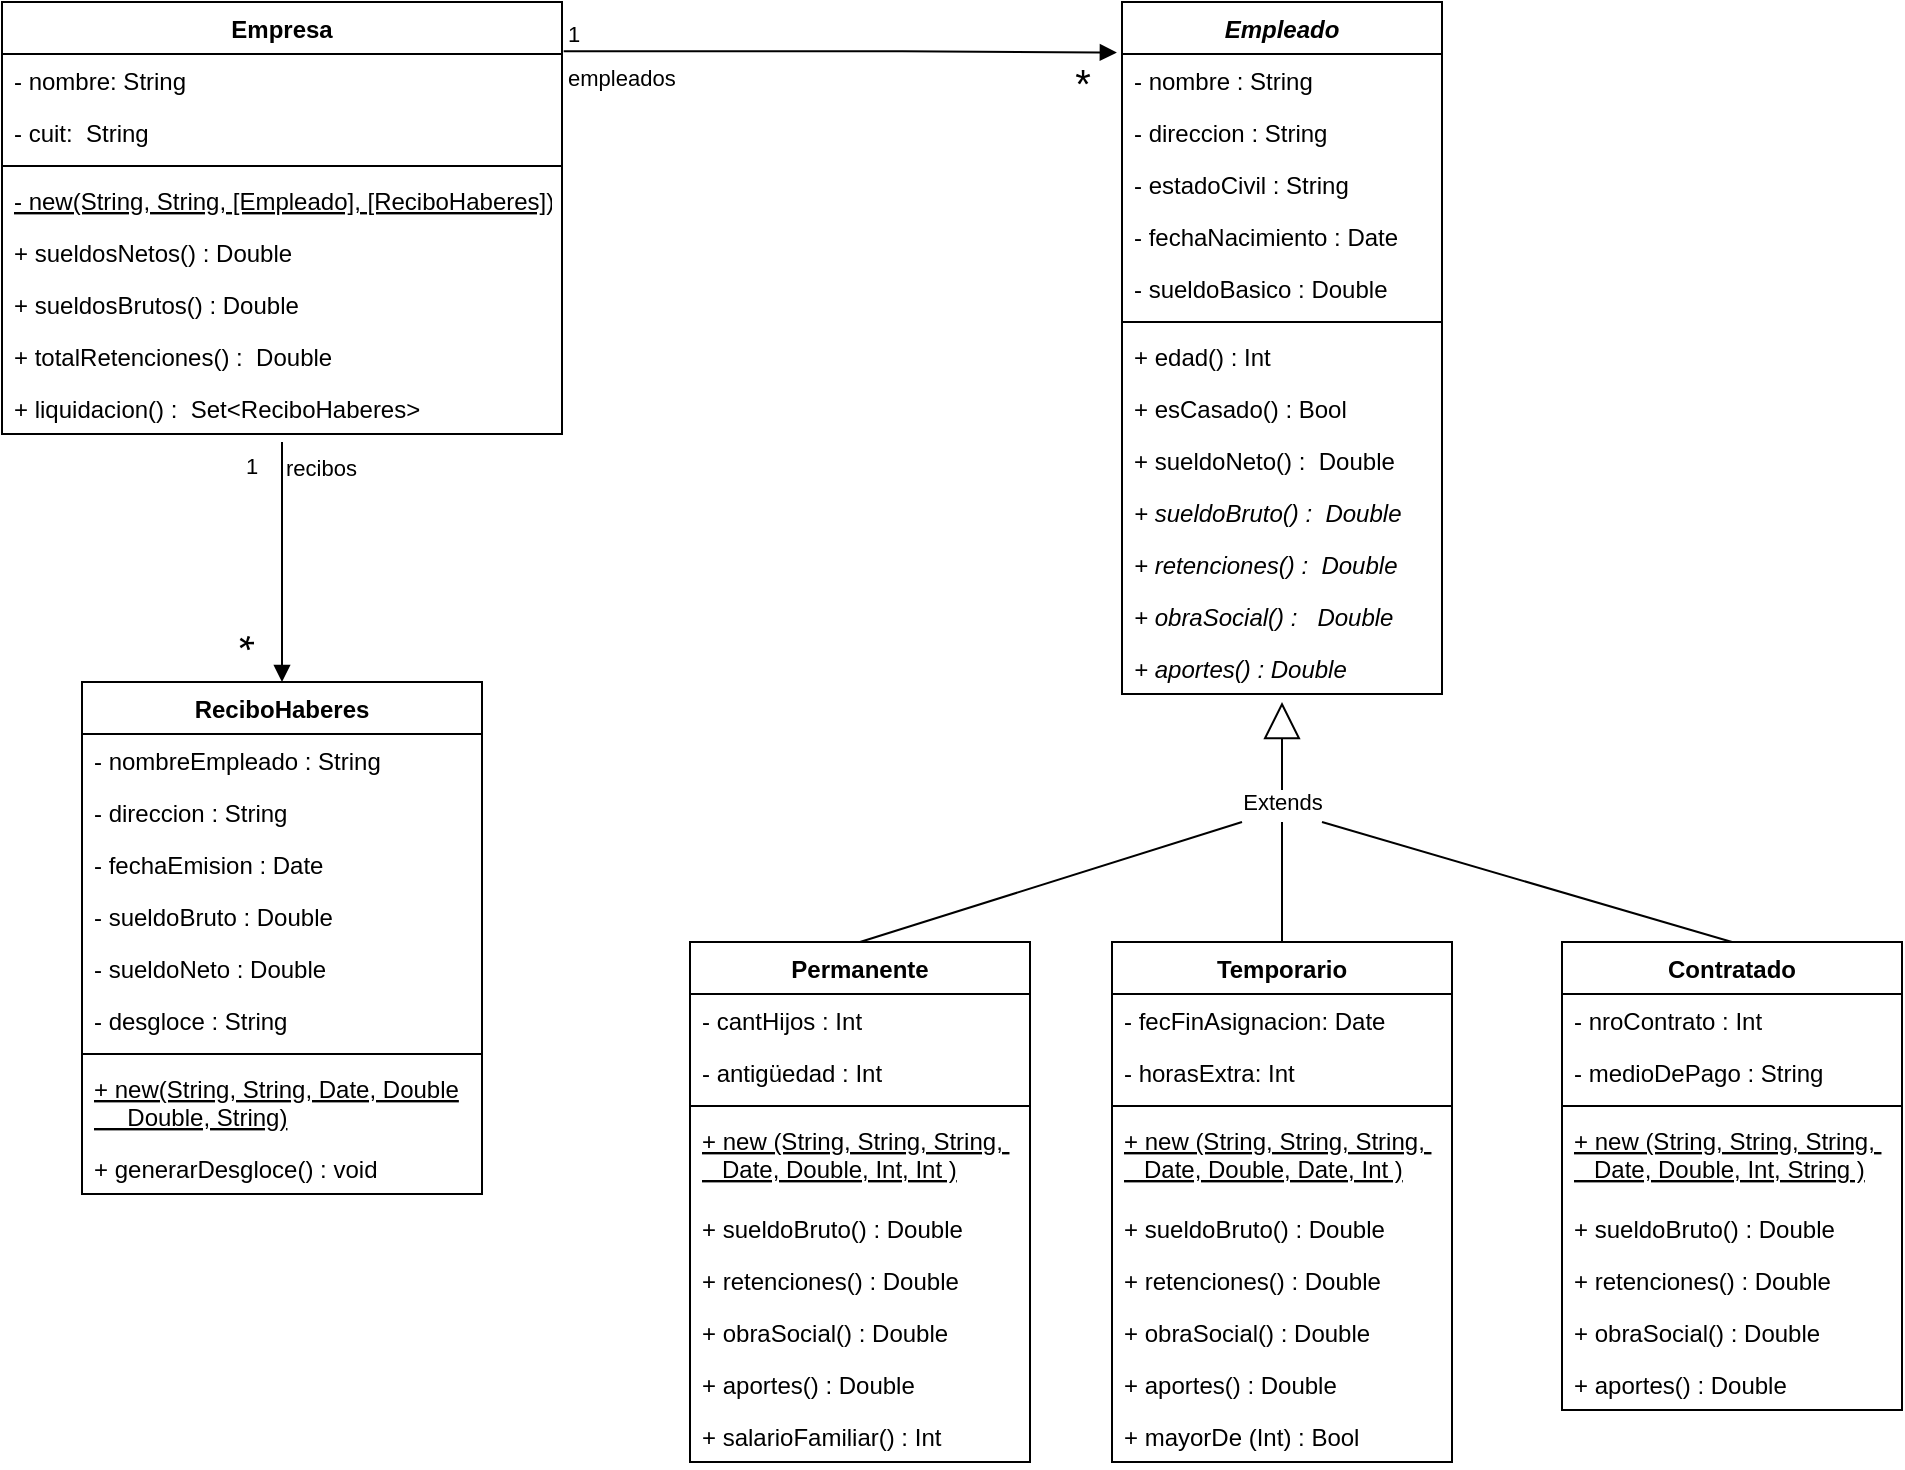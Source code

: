 <mxfile version="17.4.1" type="github">
  <diagram id="iMbxEKJE8C0Ht4zGlecQ" name="Page-1">
    <mxGraphModel dx="549" dy="509" grid="1" gridSize="10" guides="1" tooltips="1" connect="1" arrows="1" fold="1" page="1" pageScale="1" pageWidth="827" pageHeight="1169" math="0" shadow="0">
      <root>
        <mxCell id="0" />
        <mxCell id="1" parent="0" />
        <mxCell id="90B9rFCEqpF_Ux3wK60N-1" value="Empresa" style="swimlane;fontStyle=1;align=center;verticalAlign=top;childLayout=stackLayout;horizontal=1;startSize=26;horizontalStack=0;resizeParent=1;resizeParentMax=0;resizeLast=0;collapsible=1;marginBottom=0;" parent="1" vertex="1">
          <mxGeometry x="70" width="280" height="216" as="geometry" />
        </mxCell>
        <mxCell id="90B9rFCEqpF_Ux3wK60N-2" value="- nombre: String" style="text;strokeColor=none;fillColor=none;align=left;verticalAlign=top;spacingLeft=4;spacingRight=4;overflow=hidden;rotatable=0;points=[[0,0.5],[1,0.5]];portConstraint=eastwest;" parent="90B9rFCEqpF_Ux3wK60N-1" vertex="1">
          <mxGeometry y="26" width="280" height="26" as="geometry" />
        </mxCell>
        <mxCell id="M9maA-mF7Ds7Su6lYFZ4-20" value="- cuit:  String" style="text;strokeColor=none;fillColor=none;align=left;verticalAlign=top;spacingLeft=4;spacingRight=4;overflow=hidden;rotatable=0;points=[[0,0.5],[1,0.5]];portConstraint=eastwest;" vertex="1" parent="90B9rFCEqpF_Ux3wK60N-1">
          <mxGeometry y="52" width="280" height="26" as="geometry" />
        </mxCell>
        <mxCell id="90B9rFCEqpF_Ux3wK60N-3" value="" style="line;strokeWidth=1;fillColor=none;align=left;verticalAlign=middle;spacingTop=-1;spacingLeft=3;spacingRight=3;rotatable=0;labelPosition=right;points=[];portConstraint=eastwest;" parent="90B9rFCEqpF_Ux3wK60N-1" vertex="1">
          <mxGeometry y="78" width="280" height="8" as="geometry" />
        </mxCell>
        <mxCell id="90B9rFCEqpF_Ux3wK60N-43" value="- new(String, String, [Empleado], [ReciboHaberes])" style="text;strokeColor=none;fillColor=none;align=left;verticalAlign=top;spacingLeft=4;spacingRight=4;overflow=hidden;rotatable=0;points=[[0,0.5],[1,0.5]];portConstraint=eastwest;fontStyle=4" parent="90B9rFCEqpF_Ux3wK60N-1" vertex="1">
          <mxGeometry y="86" width="280" height="26" as="geometry" />
        </mxCell>
        <mxCell id="90B9rFCEqpF_Ux3wK60N-40" value="+ sueldosNetos() : Double" style="text;strokeColor=none;fillColor=none;align=left;verticalAlign=top;spacingLeft=4;spacingRight=4;overflow=hidden;rotatable=0;points=[[0,0.5],[1,0.5]];portConstraint=eastwest;" parent="90B9rFCEqpF_Ux3wK60N-1" vertex="1">
          <mxGeometry y="112" width="280" height="26" as="geometry" />
        </mxCell>
        <mxCell id="90B9rFCEqpF_Ux3wK60N-42" value="+ sueldosBrutos() : Double" style="text;strokeColor=none;fillColor=none;align=left;verticalAlign=top;spacingLeft=4;spacingRight=4;overflow=hidden;rotatable=0;points=[[0,0.5],[1,0.5]];portConstraint=eastwest;" parent="90B9rFCEqpF_Ux3wK60N-1" vertex="1">
          <mxGeometry y="138" width="280" height="26" as="geometry" />
        </mxCell>
        <mxCell id="90B9rFCEqpF_Ux3wK60N-41" value="+ totalRetenciones() :  Double" style="text;strokeColor=none;fillColor=none;align=left;verticalAlign=top;spacingLeft=4;spacingRight=4;overflow=hidden;rotatable=0;points=[[0,0.5],[1,0.5]];portConstraint=eastwest;" parent="90B9rFCEqpF_Ux3wK60N-1" vertex="1">
          <mxGeometry y="164" width="280" height="26" as="geometry" />
        </mxCell>
        <mxCell id="M9maA-mF7Ds7Su6lYFZ4-32" value="+ liquidacion() :  Set&lt;ReciboHaberes&gt;" style="text;strokeColor=none;fillColor=none;align=left;verticalAlign=top;spacingLeft=4;spacingRight=4;overflow=hidden;rotatable=0;points=[[0,0.5],[1,0.5]];portConstraint=eastwest;" vertex="1" parent="90B9rFCEqpF_Ux3wK60N-1">
          <mxGeometry y="190" width="280" height="26" as="geometry" />
        </mxCell>
        <mxCell id="90B9rFCEqpF_Ux3wK60N-8" value="empleados" style="endArrow=block;endFill=1;html=1;edgeStyle=orthogonalEdgeStyle;align=left;verticalAlign=top;rounded=0;exitX=1.003;exitY=0.114;exitDx=0;exitDy=0;exitPerimeter=0;entryX=-0.016;entryY=0.073;entryDx=0;entryDy=0;entryPerimeter=0;" parent="1" edge="1" target="90B9rFCEqpF_Ux3wK60N-10" source="90B9rFCEqpF_Ux3wK60N-1">
          <mxGeometry x="-1" relative="1" as="geometry">
            <mxPoint x="350" y="40" as="sourcePoint" />
            <mxPoint x="540" y="40" as="targetPoint" />
            <Array as="points">
              <mxPoint x="520" y="25" />
            </Array>
          </mxGeometry>
        </mxCell>
        <mxCell id="90B9rFCEqpF_Ux3wK60N-9" value="1" style="edgeLabel;resizable=0;html=1;align=left;verticalAlign=bottom;" parent="90B9rFCEqpF_Ux3wK60N-8" connectable="0" vertex="1">
          <mxGeometry x="-1" relative="1" as="geometry" />
        </mxCell>
        <mxCell id="90B9rFCEqpF_Ux3wK60N-10" value="Empleado" style="swimlane;fontStyle=3;align=center;verticalAlign=top;childLayout=stackLayout;horizontal=1;startSize=26;horizontalStack=0;resizeParent=1;resizeParentMax=0;resizeLast=0;collapsible=1;marginBottom=0;" parent="1" vertex="1">
          <mxGeometry x="630" width="160" height="346" as="geometry" />
        </mxCell>
        <mxCell id="90B9rFCEqpF_Ux3wK60N-11" value="- nombre : String" style="text;strokeColor=none;fillColor=none;align=left;verticalAlign=top;spacingLeft=4;spacingRight=4;overflow=hidden;rotatable=0;points=[[0,0.5],[1,0.5]];portConstraint=eastwest;" parent="90B9rFCEqpF_Ux3wK60N-10" vertex="1">
          <mxGeometry y="26" width="160" height="26" as="geometry" />
        </mxCell>
        <mxCell id="90B9rFCEqpF_Ux3wK60N-14" value="- direccion : String" style="text;strokeColor=none;fillColor=none;align=left;verticalAlign=top;spacingLeft=4;spacingRight=4;overflow=hidden;rotatable=0;points=[[0,0.5],[1,0.5]];portConstraint=eastwest;" parent="90B9rFCEqpF_Ux3wK60N-10" vertex="1">
          <mxGeometry y="52" width="160" height="26" as="geometry" />
        </mxCell>
        <mxCell id="90B9rFCEqpF_Ux3wK60N-15" value="- estadoCivil : String" style="text;strokeColor=none;fillColor=none;align=left;verticalAlign=top;spacingLeft=4;spacingRight=4;overflow=hidden;rotatable=0;points=[[0,0.5],[1,0.5]];portConstraint=eastwest;" parent="90B9rFCEqpF_Ux3wK60N-10" vertex="1">
          <mxGeometry y="78" width="160" height="26" as="geometry" />
        </mxCell>
        <mxCell id="90B9rFCEqpF_Ux3wK60N-16" value="- fechaNacimiento : Date" style="text;strokeColor=none;fillColor=none;align=left;verticalAlign=top;spacingLeft=4;spacingRight=4;overflow=hidden;rotatable=0;points=[[0,0.5],[1,0.5]];portConstraint=eastwest;" parent="90B9rFCEqpF_Ux3wK60N-10" vertex="1">
          <mxGeometry y="104" width="160" height="26" as="geometry" />
        </mxCell>
        <mxCell id="90B9rFCEqpF_Ux3wK60N-17" value="- sueldoBasico : Double" style="text;strokeColor=none;fillColor=none;align=left;verticalAlign=top;spacingLeft=4;spacingRight=4;overflow=hidden;rotatable=0;points=[[0,0.5],[1,0.5]];portConstraint=eastwest;" parent="90B9rFCEqpF_Ux3wK60N-10" vertex="1">
          <mxGeometry y="130" width="160" height="26" as="geometry" />
        </mxCell>
        <mxCell id="90B9rFCEqpF_Ux3wK60N-12" value="" style="line;strokeWidth=1;fillColor=none;align=left;verticalAlign=middle;spacingTop=-1;spacingLeft=3;spacingRight=3;rotatable=0;labelPosition=right;points=[];portConstraint=eastwest;" parent="90B9rFCEqpF_Ux3wK60N-10" vertex="1">
          <mxGeometry y="156" width="160" height="8" as="geometry" />
        </mxCell>
        <mxCell id="90B9rFCEqpF_Ux3wK60N-13" value="+ edad() : Int" style="text;strokeColor=none;fillColor=none;align=left;verticalAlign=top;spacingLeft=4;spacingRight=4;overflow=hidden;rotatable=0;points=[[0,0.5],[1,0.5]];portConstraint=eastwest;" parent="90B9rFCEqpF_Ux3wK60N-10" vertex="1">
          <mxGeometry y="164" width="160" height="26" as="geometry" />
        </mxCell>
        <mxCell id="M9maA-mF7Ds7Su6lYFZ4-35" value="+ esCasado() : Bool" style="text;strokeColor=none;fillColor=none;align=left;verticalAlign=top;spacingLeft=4;spacingRight=4;overflow=hidden;rotatable=0;points=[[0,0.5],[1,0.5]];portConstraint=eastwest;" vertex="1" parent="90B9rFCEqpF_Ux3wK60N-10">
          <mxGeometry y="190" width="160" height="26" as="geometry" />
        </mxCell>
        <mxCell id="90B9rFCEqpF_Ux3wK60N-31" value="+ sueldoNeto() :  Double" style="text;strokeColor=none;fillColor=none;align=left;verticalAlign=top;spacingLeft=4;spacingRight=4;overflow=hidden;rotatable=0;points=[[0,0.5],[1,0.5]];portConstraint=eastwest;fontStyle=0" parent="90B9rFCEqpF_Ux3wK60N-10" vertex="1">
          <mxGeometry y="216" width="160" height="26" as="geometry" />
        </mxCell>
        <mxCell id="90B9rFCEqpF_Ux3wK60N-18" value="+ sueldoBruto() :  Double" style="text;strokeColor=none;fillColor=none;align=left;verticalAlign=top;spacingLeft=4;spacingRight=4;overflow=hidden;rotatable=0;points=[[0,0.5],[1,0.5]];portConstraint=eastwest;fontStyle=2" parent="90B9rFCEqpF_Ux3wK60N-10" vertex="1">
          <mxGeometry y="242" width="160" height="26" as="geometry" />
        </mxCell>
        <mxCell id="90B9rFCEqpF_Ux3wK60N-32" value="+ retenciones() :  Double" style="text;strokeColor=none;fillColor=none;align=left;verticalAlign=top;spacingLeft=4;spacingRight=4;overflow=hidden;rotatable=0;points=[[0,0.5],[1,0.5]];portConstraint=eastwest;fontStyle=2" parent="90B9rFCEqpF_Ux3wK60N-10" vertex="1">
          <mxGeometry y="268" width="160" height="26" as="geometry" />
        </mxCell>
        <mxCell id="90B9rFCEqpF_Ux3wK60N-36" value="+ obraSocial() :   Double" style="text;strokeColor=none;fillColor=none;align=left;verticalAlign=top;spacingLeft=4;spacingRight=4;overflow=hidden;rotatable=0;points=[[0,0.5],[1,0.5]];portConstraint=eastwest;fontStyle=2" parent="90B9rFCEqpF_Ux3wK60N-10" vertex="1">
          <mxGeometry y="294" width="160" height="26" as="geometry" />
        </mxCell>
        <mxCell id="90B9rFCEqpF_Ux3wK60N-39" value="+ aportes() : Double" style="text;strokeColor=none;fillColor=none;align=left;verticalAlign=top;spacingLeft=4;spacingRight=4;overflow=hidden;rotatable=0;points=[[0,0.5],[1,0.5]];portConstraint=eastwest;fontStyle=2" parent="90B9rFCEqpF_Ux3wK60N-10" vertex="1">
          <mxGeometry y="320" width="160" height="26" as="geometry" />
        </mxCell>
        <mxCell id="90B9rFCEqpF_Ux3wK60N-19" value="Extends" style="endArrow=block;endSize=16;endFill=0;html=1;rounded=0;" parent="1" edge="1">
          <mxGeometry x="-1" width="160" relative="1" as="geometry">
            <mxPoint x="710" y="400" as="sourcePoint" />
            <mxPoint x="710" y="350" as="targetPoint" />
            <mxPoint as="offset" />
          </mxGeometry>
        </mxCell>
        <mxCell id="90B9rFCEqpF_Ux3wK60N-21" value="Permanente" style="swimlane;fontStyle=1;align=center;verticalAlign=top;childLayout=stackLayout;horizontal=1;startSize=26;horizontalStack=0;resizeParent=1;resizeParentMax=0;resizeLast=0;collapsible=1;marginBottom=0;" parent="1" vertex="1">
          <mxGeometry x="414" y="470" width="170" height="260" as="geometry" />
        </mxCell>
        <mxCell id="90B9rFCEqpF_Ux3wK60N-35" value="- cantHijos : Int" style="text;strokeColor=none;fillColor=none;align=left;verticalAlign=top;spacingLeft=4;spacingRight=4;overflow=hidden;rotatable=0;points=[[0,0.5],[1,0.5]];portConstraint=eastwest;" parent="90B9rFCEqpF_Ux3wK60N-21" vertex="1">
          <mxGeometry y="26" width="170" height="26" as="geometry" />
        </mxCell>
        <mxCell id="90B9rFCEqpF_Ux3wK60N-22" value="- antigüedad : Int" style="text;strokeColor=none;fillColor=none;align=left;verticalAlign=top;spacingLeft=4;spacingRight=4;overflow=hidden;rotatable=0;points=[[0,0.5],[1,0.5]];portConstraint=eastwest;" parent="90B9rFCEqpF_Ux3wK60N-21" vertex="1">
          <mxGeometry y="52" width="170" height="26" as="geometry" />
        </mxCell>
        <mxCell id="90B9rFCEqpF_Ux3wK60N-23" value="" style="line;strokeWidth=1;fillColor=none;align=left;verticalAlign=middle;spacingTop=-1;spacingLeft=3;spacingRight=3;rotatable=0;labelPosition=right;points=[];portConstraint=eastwest;" parent="90B9rFCEqpF_Ux3wK60N-21" vertex="1">
          <mxGeometry y="78" width="170" height="8" as="geometry" />
        </mxCell>
        <mxCell id="M9maA-mF7Ds7Su6lYFZ4-34" value="+ new (String, String, String, &#xa;   Date, Double, Int, Int )" style="text;strokeColor=none;fillColor=none;align=left;verticalAlign=top;spacingLeft=4;spacingRight=4;overflow=hidden;rotatable=0;points=[[0,0.5],[1,0.5]];portConstraint=eastwest;fontStyle=4" vertex="1" parent="90B9rFCEqpF_Ux3wK60N-21">
          <mxGeometry y="86" width="170" height="44" as="geometry" />
        </mxCell>
        <mxCell id="M9maA-mF7Ds7Su6lYFZ4-3" value="+ sueldoBruto() : Double" style="text;strokeColor=none;fillColor=none;align=left;verticalAlign=top;spacingLeft=4;spacingRight=4;overflow=hidden;rotatable=0;points=[[0,0.5],[1,0.5]];portConstraint=eastwest;" vertex="1" parent="90B9rFCEqpF_Ux3wK60N-21">
          <mxGeometry y="130" width="170" height="26" as="geometry" />
        </mxCell>
        <mxCell id="90B9rFCEqpF_Ux3wK60N-24" value="+ retenciones() : Double" style="text;strokeColor=none;fillColor=none;align=left;verticalAlign=top;spacingLeft=4;spacingRight=4;overflow=hidden;rotatable=0;points=[[0,0.5],[1,0.5]];portConstraint=eastwest;" parent="90B9rFCEqpF_Ux3wK60N-21" vertex="1">
          <mxGeometry y="156" width="170" height="26" as="geometry" />
        </mxCell>
        <mxCell id="M9maA-mF7Ds7Su6lYFZ4-5" value="+ obraSocial() : Double" style="text;strokeColor=none;fillColor=none;align=left;verticalAlign=top;spacingLeft=4;spacingRight=4;overflow=hidden;rotatable=0;points=[[0,0.5],[1,0.5]];portConstraint=eastwest;" vertex="1" parent="90B9rFCEqpF_Ux3wK60N-21">
          <mxGeometry y="182" width="170" height="26" as="geometry" />
        </mxCell>
        <mxCell id="M9maA-mF7Ds7Su6lYFZ4-4" value="+ aportes() : Double" style="text;strokeColor=none;fillColor=none;align=left;verticalAlign=top;spacingLeft=4;spacingRight=4;overflow=hidden;rotatable=0;points=[[0,0.5],[1,0.5]];portConstraint=eastwest;" vertex="1" parent="90B9rFCEqpF_Ux3wK60N-21">
          <mxGeometry y="208" width="170" height="26" as="geometry" />
        </mxCell>
        <mxCell id="M9maA-mF7Ds7Su6lYFZ4-2" value="+ salarioFamiliar() : Int" style="text;strokeColor=none;fillColor=none;align=left;verticalAlign=top;spacingLeft=4;spacingRight=4;overflow=hidden;rotatable=0;points=[[0,0.5],[1,0.5]];portConstraint=eastwest;" vertex="1" parent="90B9rFCEqpF_Ux3wK60N-21">
          <mxGeometry y="234" width="170" height="26" as="geometry" />
        </mxCell>
        <mxCell id="90B9rFCEqpF_Ux3wK60N-25" value="Temporario" style="swimlane;fontStyle=1;align=center;verticalAlign=top;childLayout=stackLayout;horizontal=1;startSize=26;horizontalStack=0;resizeParent=1;resizeParentMax=0;resizeLast=0;collapsible=1;marginBottom=0;" parent="1" vertex="1">
          <mxGeometry x="625" y="470" width="170" height="260" as="geometry" />
        </mxCell>
        <mxCell id="M9maA-mF7Ds7Su6lYFZ4-1" value="- fecFinAsignacion: Date" style="text;strokeColor=none;fillColor=none;align=left;verticalAlign=top;spacingLeft=4;spacingRight=4;overflow=hidden;rotatable=0;points=[[0,0.5],[1,0.5]];portConstraint=eastwest;" vertex="1" parent="90B9rFCEqpF_Ux3wK60N-25">
          <mxGeometry y="26" width="170" height="26" as="geometry" />
        </mxCell>
        <mxCell id="90B9rFCEqpF_Ux3wK60N-26" value="- horasExtra: Int" style="text;strokeColor=none;fillColor=none;align=left;verticalAlign=top;spacingLeft=4;spacingRight=4;overflow=hidden;rotatable=0;points=[[0,0.5],[1,0.5]];portConstraint=eastwest;" parent="90B9rFCEqpF_Ux3wK60N-25" vertex="1">
          <mxGeometry y="52" width="170" height="26" as="geometry" />
        </mxCell>
        <mxCell id="90B9rFCEqpF_Ux3wK60N-27" value="" style="line;strokeWidth=1;fillColor=none;align=left;verticalAlign=middle;spacingTop=-1;spacingLeft=3;spacingRight=3;rotatable=0;labelPosition=right;points=[];portConstraint=eastwest;" parent="90B9rFCEqpF_Ux3wK60N-25" vertex="1">
          <mxGeometry y="78" width="170" height="8" as="geometry" />
        </mxCell>
        <mxCell id="M9maA-mF7Ds7Su6lYFZ4-36" value="+ new (String, String, String, &#xa;   Date, Double, Date, Int )" style="text;strokeColor=none;fillColor=none;align=left;verticalAlign=top;spacingLeft=4;spacingRight=4;overflow=hidden;rotatable=0;points=[[0,0.5],[1,0.5]];portConstraint=eastwest;fontStyle=4" vertex="1" parent="90B9rFCEqpF_Ux3wK60N-25">
          <mxGeometry y="86" width="170" height="44" as="geometry" />
        </mxCell>
        <mxCell id="M9maA-mF7Ds7Su6lYFZ4-8" value="+ sueldoBruto() : Double" style="text;strokeColor=none;fillColor=none;align=left;verticalAlign=top;spacingLeft=4;spacingRight=4;overflow=hidden;rotatable=0;points=[[0,0.5],[1,0.5]];portConstraint=eastwest;" vertex="1" parent="90B9rFCEqpF_Ux3wK60N-25">
          <mxGeometry y="130" width="170" height="26" as="geometry" />
        </mxCell>
        <mxCell id="M9maA-mF7Ds7Su6lYFZ4-12" value="+ retenciones() : Double" style="text;strokeColor=none;fillColor=none;align=left;verticalAlign=top;spacingLeft=4;spacingRight=4;overflow=hidden;rotatable=0;points=[[0,0.5],[1,0.5]];portConstraint=eastwest;" vertex="1" parent="90B9rFCEqpF_Ux3wK60N-25">
          <mxGeometry y="156" width="170" height="26" as="geometry" />
        </mxCell>
        <mxCell id="M9maA-mF7Ds7Su6lYFZ4-13" value="+ obraSocial() : Double" style="text;strokeColor=none;fillColor=none;align=left;verticalAlign=top;spacingLeft=4;spacingRight=4;overflow=hidden;rotatable=0;points=[[0,0.5],[1,0.5]];portConstraint=eastwest;" vertex="1" parent="90B9rFCEqpF_Ux3wK60N-25">
          <mxGeometry y="182" width="170" height="26" as="geometry" />
        </mxCell>
        <mxCell id="M9maA-mF7Ds7Su6lYFZ4-14" value="+ aportes() : Double" style="text;strokeColor=none;fillColor=none;align=left;verticalAlign=top;spacingLeft=4;spacingRight=4;overflow=hidden;rotatable=0;points=[[0,0.5],[1,0.5]];portConstraint=eastwest;" vertex="1" parent="90B9rFCEqpF_Ux3wK60N-25">
          <mxGeometry y="208" width="170" height="26" as="geometry" />
        </mxCell>
        <mxCell id="M9maA-mF7Ds7Su6lYFZ4-37" value="+ mayorDe (Int) : Bool" style="text;strokeColor=none;fillColor=none;align=left;verticalAlign=top;spacingLeft=4;spacingRight=4;overflow=hidden;rotatable=0;points=[[0,0.5],[1,0.5]];portConstraint=eastwest;" vertex="1" parent="90B9rFCEqpF_Ux3wK60N-25">
          <mxGeometry y="234" width="170" height="26" as="geometry" />
        </mxCell>
        <mxCell id="90B9rFCEqpF_Ux3wK60N-29" value="" style="endArrow=none;html=1;rounded=0;exitX=0.5;exitY=0;exitDx=0;exitDy=0;" parent="1" source="90B9rFCEqpF_Ux3wK60N-21" edge="1">
          <mxGeometry width="50" height="50" relative="1" as="geometry">
            <mxPoint x="550" y="500" as="sourcePoint" />
            <mxPoint x="690" y="410" as="targetPoint" />
          </mxGeometry>
        </mxCell>
        <mxCell id="90B9rFCEqpF_Ux3wK60N-30" value="" style="endArrow=none;html=1;rounded=0;exitX=0.5;exitY=0;exitDx=0;exitDy=0;" parent="1" source="90B9rFCEqpF_Ux3wK60N-25" edge="1">
          <mxGeometry width="50" height="50" relative="1" as="geometry">
            <mxPoint x="510" y="450" as="sourcePoint" />
            <mxPoint x="710" y="410" as="targetPoint" />
          </mxGeometry>
        </mxCell>
        <mxCell id="M9maA-mF7Ds7Su6lYFZ4-16" value="ReciboHaberes" style="swimlane;fontStyle=1;align=center;verticalAlign=top;childLayout=stackLayout;horizontal=1;startSize=26;horizontalStack=0;resizeParent=1;resizeParentMax=0;resizeLast=0;collapsible=1;marginBottom=0;" vertex="1" parent="1">
          <mxGeometry x="110" y="340" width="200" height="256" as="geometry" />
        </mxCell>
        <mxCell id="M9maA-mF7Ds7Su6lYFZ4-17" value="- nombreEmpleado : String" style="text;strokeColor=none;fillColor=none;align=left;verticalAlign=top;spacingLeft=4;spacingRight=4;overflow=hidden;rotatable=0;points=[[0,0.5],[1,0.5]];portConstraint=eastwest;" vertex="1" parent="M9maA-mF7Ds7Su6lYFZ4-16">
          <mxGeometry y="26" width="200" height="26" as="geometry" />
        </mxCell>
        <mxCell id="M9maA-mF7Ds7Su6lYFZ4-27" value="- direccion : String" style="text;strokeColor=none;fillColor=none;align=left;verticalAlign=top;spacingLeft=4;spacingRight=4;overflow=hidden;rotatable=0;points=[[0,0.5],[1,0.5]];portConstraint=eastwest;" vertex="1" parent="M9maA-mF7Ds7Su6lYFZ4-16">
          <mxGeometry y="52" width="200" height="26" as="geometry" />
        </mxCell>
        <mxCell id="M9maA-mF7Ds7Su6lYFZ4-28" value="- fechaEmision : Date" style="text;strokeColor=none;fillColor=none;align=left;verticalAlign=top;spacingLeft=4;spacingRight=4;overflow=hidden;rotatable=0;points=[[0,0.5],[1,0.5]];portConstraint=eastwest;" vertex="1" parent="M9maA-mF7Ds7Su6lYFZ4-16">
          <mxGeometry y="78" width="200" height="26" as="geometry" />
        </mxCell>
        <mxCell id="M9maA-mF7Ds7Su6lYFZ4-30" value="- sueldoBruto : Double" style="text;strokeColor=none;fillColor=none;align=left;verticalAlign=top;spacingLeft=4;spacingRight=4;overflow=hidden;rotatable=0;points=[[0,0.5],[1,0.5]];portConstraint=eastwest;" vertex="1" parent="M9maA-mF7Ds7Su6lYFZ4-16">
          <mxGeometry y="104" width="200" height="26" as="geometry" />
        </mxCell>
        <mxCell id="M9maA-mF7Ds7Su6lYFZ4-31" value="- sueldoNeto : Double" style="text;strokeColor=none;fillColor=none;align=left;verticalAlign=top;spacingLeft=4;spacingRight=4;overflow=hidden;rotatable=0;points=[[0,0.5],[1,0.5]];portConstraint=eastwest;" vertex="1" parent="M9maA-mF7Ds7Su6lYFZ4-16">
          <mxGeometry y="130" width="200" height="26" as="geometry" />
        </mxCell>
        <mxCell id="M9maA-mF7Ds7Su6lYFZ4-56" value="- desgloce : String" style="text;strokeColor=none;fillColor=none;align=left;verticalAlign=top;spacingLeft=4;spacingRight=4;overflow=hidden;rotatable=0;points=[[0,0.5],[1,0.5]];portConstraint=eastwest;" vertex="1" parent="M9maA-mF7Ds7Su6lYFZ4-16">
          <mxGeometry y="156" width="200" height="26" as="geometry" />
        </mxCell>
        <mxCell id="M9maA-mF7Ds7Su6lYFZ4-18" value="" style="line;strokeWidth=1;fillColor=none;align=left;verticalAlign=middle;spacingTop=-1;spacingLeft=3;spacingRight=3;rotatable=0;labelPosition=right;points=[];portConstraint=eastwest;" vertex="1" parent="M9maA-mF7Ds7Su6lYFZ4-16">
          <mxGeometry y="182" width="200" height="8" as="geometry" />
        </mxCell>
        <mxCell id="M9maA-mF7Ds7Su6lYFZ4-19" value="+ new(String, String, Date, Double&#xa;     Double, String)" style="text;strokeColor=none;fillColor=none;align=left;verticalAlign=top;spacingLeft=4;spacingRight=4;overflow=hidden;rotatable=0;points=[[0,0.5],[1,0.5]];portConstraint=eastwest;fontStyle=4" vertex="1" parent="M9maA-mF7Ds7Su6lYFZ4-16">
          <mxGeometry y="190" width="200" height="40" as="geometry" />
        </mxCell>
        <mxCell id="M9maA-mF7Ds7Su6lYFZ4-55" value="+ generarDesgloce() : void" style="text;strokeColor=none;fillColor=none;align=left;verticalAlign=top;spacingLeft=4;spacingRight=4;overflow=hidden;rotatable=0;points=[[0,0.5],[1,0.5]];portConstraint=eastwest;" vertex="1" parent="M9maA-mF7Ds7Su6lYFZ4-16">
          <mxGeometry y="230" width="200" height="26" as="geometry" />
        </mxCell>
        <mxCell id="M9maA-mF7Ds7Su6lYFZ4-21" value="recibos" style="endArrow=block;endFill=1;html=1;edgeStyle=orthogonalEdgeStyle;align=left;verticalAlign=top;rounded=0;entryX=0.5;entryY=0;entryDx=0;entryDy=0;" edge="1" parent="1" target="M9maA-mF7Ds7Su6lYFZ4-16">
          <mxGeometry x="-1" relative="1" as="geometry">
            <mxPoint x="210" y="220" as="sourcePoint" />
            <mxPoint x="200" y="280" as="targetPoint" />
            <Array as="points">
              <mxPoint x="210" y="220" />
            </Array>
            <mxPoint as="offset" />
          </mxGeometry>
        </mxCell>
        <mxCell id="M9maA-mF7Ds7Su6lYFZ4-22" value="1" style="edgeLabel;resizable=0;html=1;align=left;verticalAlign=bottom;" connectable="0" vertex="1" parent="M9maA-mF7Ds7Su6lYFZ4-21">
          <mxGeometry x="-1" relative="1" as="geometry">
            <mxPoint x="-20" y="20" as="offset" />
          </mxGeometry>
        </mxCell>
        <mxCell id="M9maA-mF7Ds7Su6lYFZ4-25" value="&lt;font style=&quot;font-size: 20px&quot;&gt;*&lt;/font&gt;" style="text;html=1;align=center;verticalAlign=middle;resizable=0;points=[];autosize=1;strokeColor=none;fillColor=none;" vertex="1" parent="1">
          <mxGeometry x="600" y="30" width="20" height="20" as="geometry" />
        </mxCell>
        <mxCell id="M9maA-mF7Ds7Su6lYFZ4-26" value="&lt;font style=&quot;font-size: 20px&quot;&gt;*&lt;/font&gt;" style="text;html=1;align=center;verticalAlign=middle;resizable=0;points=[];autosize=1;strokeColor=none;fillColor=none;rotation=90;" vertex="1" parent="1">
          <mxGeometry x="180" y="310" width="20" height="20" as="geometry" />
        </mxCell>
        <mxCell id="M9maA-mF7Ds7Su6lYFZ4-42" value="Contratado" style="swimlane;fontStyle=1;align=center;verticalAlign=top;childLayout=stackLayout;horizontal=1;startSize=26;horizontalStack=0;resizeParent=1;resizeParentMax=0;resizeLast=0;collapsible=1;marginBottom=0;" vertex="1" parent="1">
          <mxGeometry x="850" y="470" width="170" height="234" as="geometry" />
        </mxCell>
        <mxCell id="M9maA-mF7Ds7Su6lYFZ4-43" value="- nroContrato : Int" style="text;strokeColor=none;fillColor=none;align=left;verticalAlign=top;spacingLeft=4;spacingRight=4;overflow=hidden;rotatable=0;points=[[0,0.5],[1,0.5]];portConstraint=eastwest;" vertex="1" parent="M9maA-mF7Ds7Su6lYFZ4-42">
          <mxGeometry y="26" width="170" height="26" as="geometry" />
        </mxCell>
        <mxCell id="M9maA-mF7Ds7Su6lYFZ4-44" value="- medioDePago : String" style="text;strokeColor=none;fillColor=none;align=left;verticalAlign=top;spacingLeft=4;spacingRight=4;overflow=hidden;rotatable=0;points=[[0,0.5],[1,0.5]];portConstraint=eastwest;" vertex="1" parent="M9maA-mF7Ds7Su6lYFZ4-42">
          <mxGeometry y="52" width="170" height="26" as="geometry" />
        </mxCell>
        <mxCell id="M9maA-mF7Ds7Su6lYFZ4-45" value="" style="line;strokeWidth=1;fillColor=none;align=left;verticalAlign=middle;spacingTop=-1;spacingLeft=3;spacingRight=3;rotatable=0;labelPosition=right;points=[];portConstraint=eastwest;" vertex="1" parent="M9maA-mF7Ds7Su6lYFZ4-42">
          <mxGeometry y="78" width="170" height="8" as="geometry" />
        </mxCell>
        <mxCell id="M9maA-mF7Ds7Su6lYFZ4-46" value="+ new (String, String, String, &#xa;   Date, Double, Int, String )" style="text;strokeColor=none;fillColor=none;align=left;verticalAlign=top;spacingLeft=4;spacingRight=4;overflow=hidden;rotatable=0;points=[[0,0.5],[1,0.5]];portConstraint=eastwest;fontStyle=4" vertex="1" parent="M9maA-mF7Ds7Su6lYFZ4-42">
          <mxGeometry y="86" width="170" height="44" as="geometry" />
        </mxCell>
        <mxCell id="M9maA-mF7Ds7Su6lYFZ4-47" value="+ sueldoBruto() : Double" style="text;strokeColor=none;fillColor=none;align=left;verticalAlign=top;spacingLeft=4;spacingRight=4;overflow=hidden;rotatable=0;points=[[0,0.5],[1,0.5]];portConstraint=eastwest;" vertex="1" parent="M9maA-mF7Ds7Su6lYFZ4-42">
          <mxGeometry y="130" width="170" height="26" as="geometry" />
        </mxCell>
        <mxCell id="M9maA-mF7Ds7Su6lYFZ4-48" value="+ retenciones() : Double" style="text;strokeColor=none;fillColor=none;align=left;verticalAlign=top;spacingLeft=4;spacingRight=4;overflow=hidden;rotatable=0;points=[[0,0.5],[1,0.5]];portConstraint=eastwest;" vertex="1" parent="M9maA-mF7Ds7Su6lYFZ4-42">
          <mxGeometry y="156" width="170" height="26" as="geometry" />
        </mxCell>
        <mxCell id="M9maA-mF7Ds7Su6lYFZ4-49" value="+ obraSocial() : Double" style="text;strokeColor=none;fillColor=none;align=left;verticalAlign=top;spacingLeft=4;spacingRight=4;overflow=hidden;rotatable=0;points=[[0,0.5],[1,0.5]];portConstraint=eastwest;" vertex="1" parent="M9maA-mF7Ds7Su6lYFZ4-42">
          <mxGeometry y="182" width="170" height="26" as="geometry" />
        </mxCell>
        <mxCell id="M9maA-mF7Ds7Su6lYFZ4-50" value="+ aportes() : Double" style="text;strokeColor=none;fillColor=none;align=left;verticalAlign=top;spacingLeft=4;spacingRight=4;overflow=hidden;rotatable=0;points=[[0,0.5],[1,0.5]];portConstraint=eastwest;" vertex="1" parent="M9maA-mF7Ds7Su6lYFZ4-42">
          <mxGeometry y="208" width="170" height="26" as="geometry" />
        </mxCell>
        <mxCell id="M9maA-mF7Ds7Su6lYFZ4-52" value="" style="endArrow=none;html=1;rounded=0;exitX=0.5;exitY=0;exitDx=0;exitDy=0;" edge="1" parent="1" source="M9maA-mF7Ds7Su6lYFZ4-42">
          <mxGeometry width="50" height="50" relative="1" as="geometry">
            <mxPoint x="509" y="480" as="sourcePoint" />
            <mxPoint x="730" y="410" as="targetPoint" />
          </mxGeometry>
        </mxCell>
      </root>
    </mxGraphModel>
  </diagram>
</mxfile>
